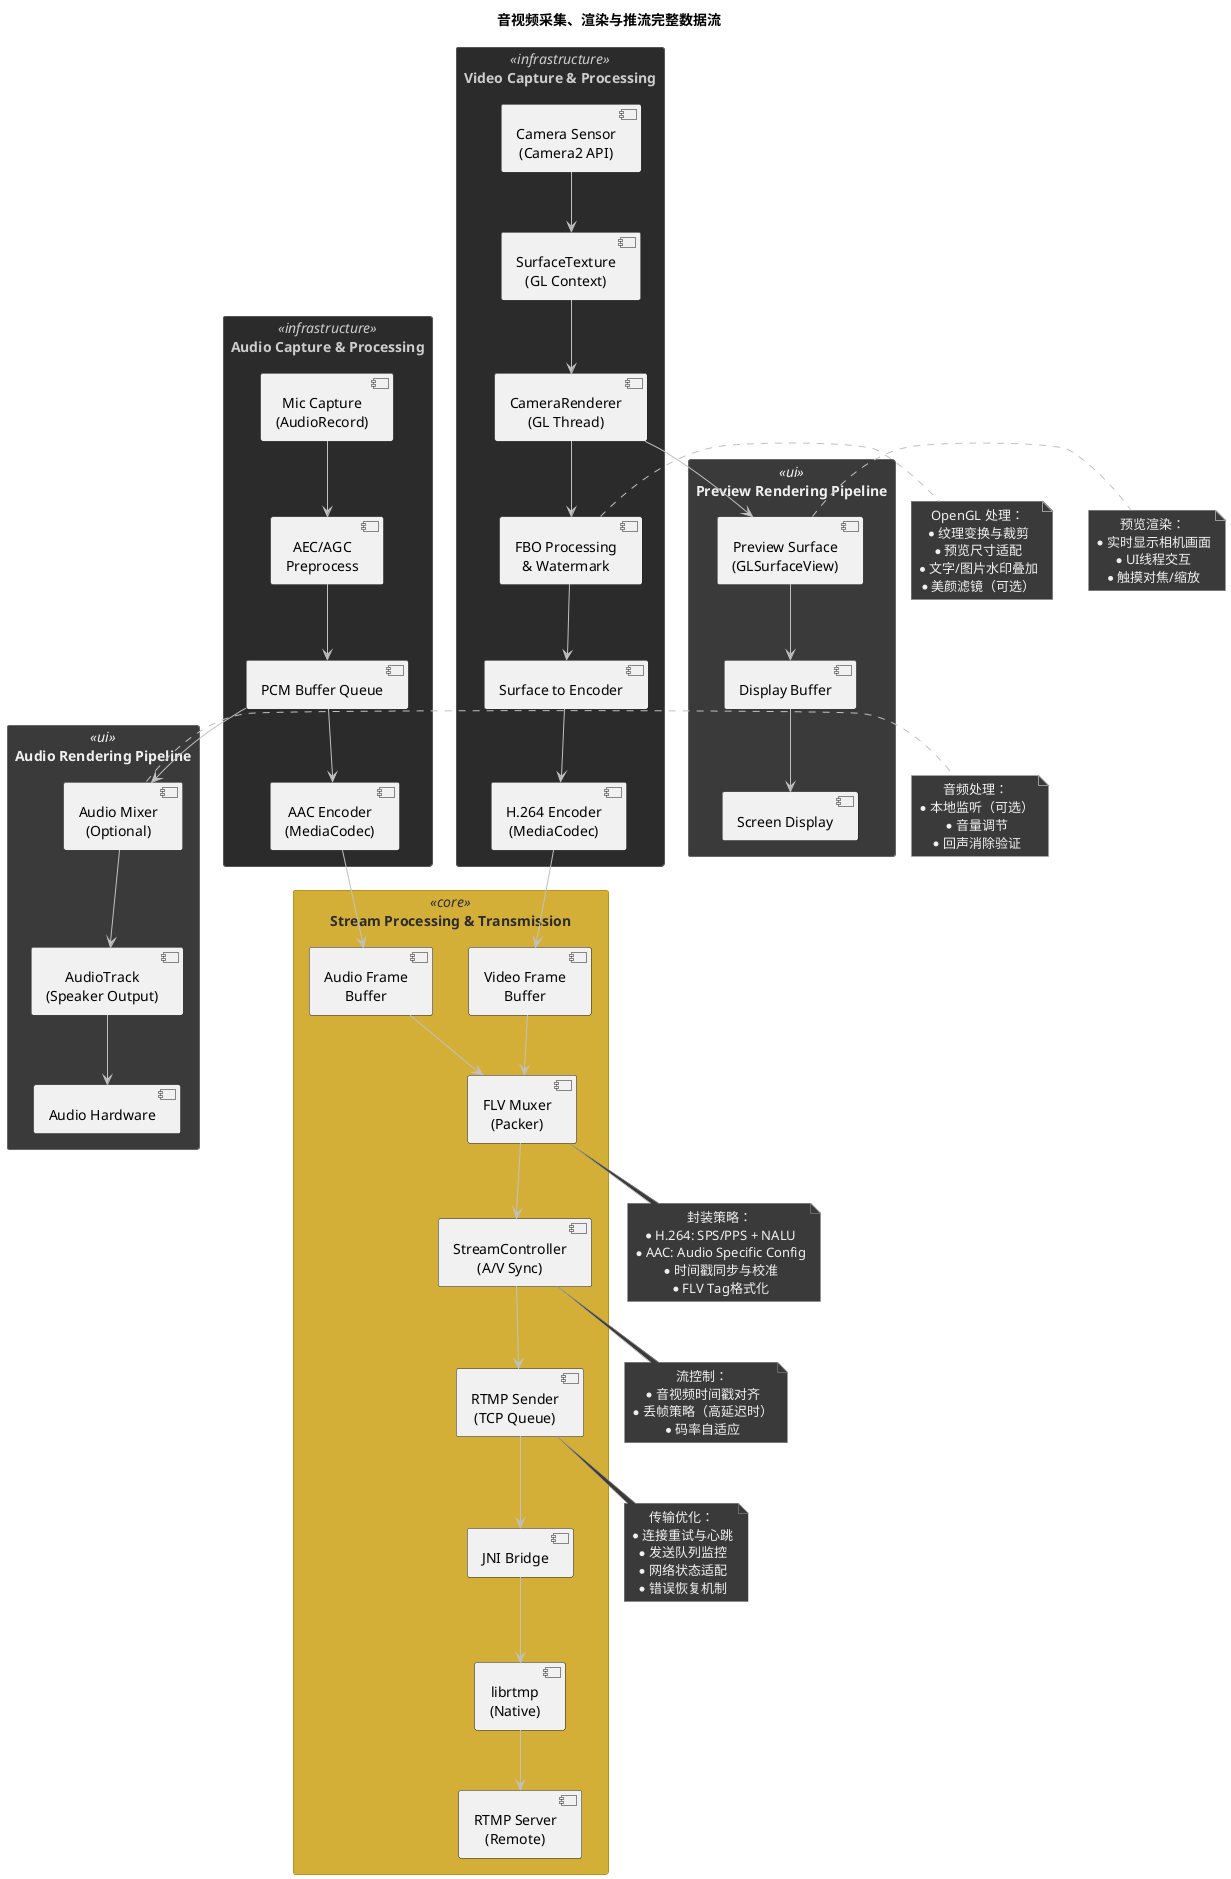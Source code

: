 @startuml
title 音视频采集、渲染与推流完整数据流

top to bottom direction
skinparam rectangle {
  BackgroundColor #2b2b2b
  BorderColor #999999
  FontColor #f0f0f0
}
skinparam note {
  BackgroundColor #3a3a3a
  BorderColor #999999
  FontColor #f0f0f0
}
skinparam ArrowColor #c0c0c0

' Subtle color definitions - highlight only core components
skinparam rectangle<<ui>> {
  BackgroundColor #3a3a3a
  BorderColor #666666
  FontColor #f0f0f0
}
skinparam rectangle<<control>> {
  BackgroundColor #4a4a4a
  BorderColor #777777
  FontColor #f0f0f0
}
skinparam rectangle<<core>> {
  BackgroundColor #D4AF37
  BorderColor #B8941F
  FontColor #2b2b2b
}
skinparam rectangle<<infrastructure>> {
  BackgroundColor #2b2b2b
  BorderColor #555555
  FontColor #cccccc
}
skinparam rectangle<<external>> {
  BackgroundColor #333333
  BorderColor #666666
  FontColor #aaaaaa
}
skinparam defaultFontName "JetBrains Mono"
skinparam defaultTextAlignment center

rectangle "Audio Capture & Processing" as AudioCapture <<infrastructure>> {
  [Mic Capture\n(AudioRecord)] --> [AEC/AGC\nPreprocess]
  [AEC/AGC\nPreprocess] --> [PCM Buffer Queue]
  [PCM Buffer Queue] --> [AAC Encoder\n(MediaCodec)]
}

rectangle "Video Capture & Processing" as VideoCapture <<infrastructure>> {
  [Camera Sensor\n(Camera2 API)] --> [SurfaceTexture\n(GL Context)]
  [SurfaceTexture\n(GL Context)] --> [CameraRenderer\n(GL Thread)]
  [CameraRenderer\n(GL Thread)] --> [FBO Processing\n& Watermark]
  [FBO Processing\n& Watermark] --> [Surface to Encoder]
  [Surface to Encoder] --> [H.264 Encoder\n(MediaCodec)]
}

rectangle "Preview Rendering Pipeline" as PreviewRender <<ui>> {
  [CameraRenderer\n(GL Thread)] --> [Preview Surface\n(GLSurfaceView)]
  [Preview Surface\n(GLSurfaceView)] --> [Display Buffer]
  [Display Buffer] --> [Screen Display]
}

rectangle "Audio Rendering Pipeline" as AudioRender <<ui>> {
  [PCM Buffer Queue] --> [Audio Mixer\n(Optional)]
  [Audio Mixer\n(Optional)] --> [AudioTrack\n(Speaker Output)]
  [AudioTrack\n(Speaker Output)] --> [Audio Hardware]
}

rectangle "Stream Processing & Transmission" as StreamTx <<core>> {
  [AAC Encoder\n(MediaCodec)] --> [Audio Frame\nBuffer]
  [H.264 Encoder\n(MediaCodec)] --> [Video Frame\nBuffer]
  [Audio Frame\nBuffer] --> [FLV Muxer\n(Packer)]
  [Video Frame\nBuffer] --> [FLV Muxer\n(Packer)]
  [FLV Muxer\n(Packer)] --> [StreamController\n(A/V Sync)]
  [StreamController\n(A/V Sync)] --> [RTMP Sender\n(TCP Queue)]
  [RTMP Sender\n(TCP Queue)] --> [JNI Bridge]
  [JNI Bridge] --> [librtmp\n(Native)]
  [librtmp\n(Native)] --> [RTMP Server\n(Remote)]
}

note right of [FBO Processing\n& Watermark]
OpenGL 处理：
* 纹理变换与裁剪
* 预览尺寸适配
* 文字/图片水印叠加
* 美颜滤镜（可选）
end note

note right of [Preview Surface\n(GLSurfaceView)]
预览渲染：
* 实时显示相机画面
* UI线程交互
* 触摸对焦/缩放
end note

note right of [Audio Mixer\n(Optional)]
音频处理：
* 本地监听（可选）
* 音量调节
* 回声消除验证
end note

note bottom of [FLV Muxer\n(Packer)]
封装策略：
* H.264: SPS/PPS + NALU
* AAC: Audio Specific Config
* 时间戳同步与校准
* FLV Tag格式化
end note

note bottom of [StreamController\n(A/V Sync)]
流控制：
* 音视频时间戳对齐
* 丢帧策略（高延迟时）
* 码率自适应
end note

note bottom of [RTMP Sender\n(TCP Queue)]
传输优化：
* 连接重试与心跳
* 发送队列监控
* 网络状态适配
* 错误恢复机制
end note

@enduml
